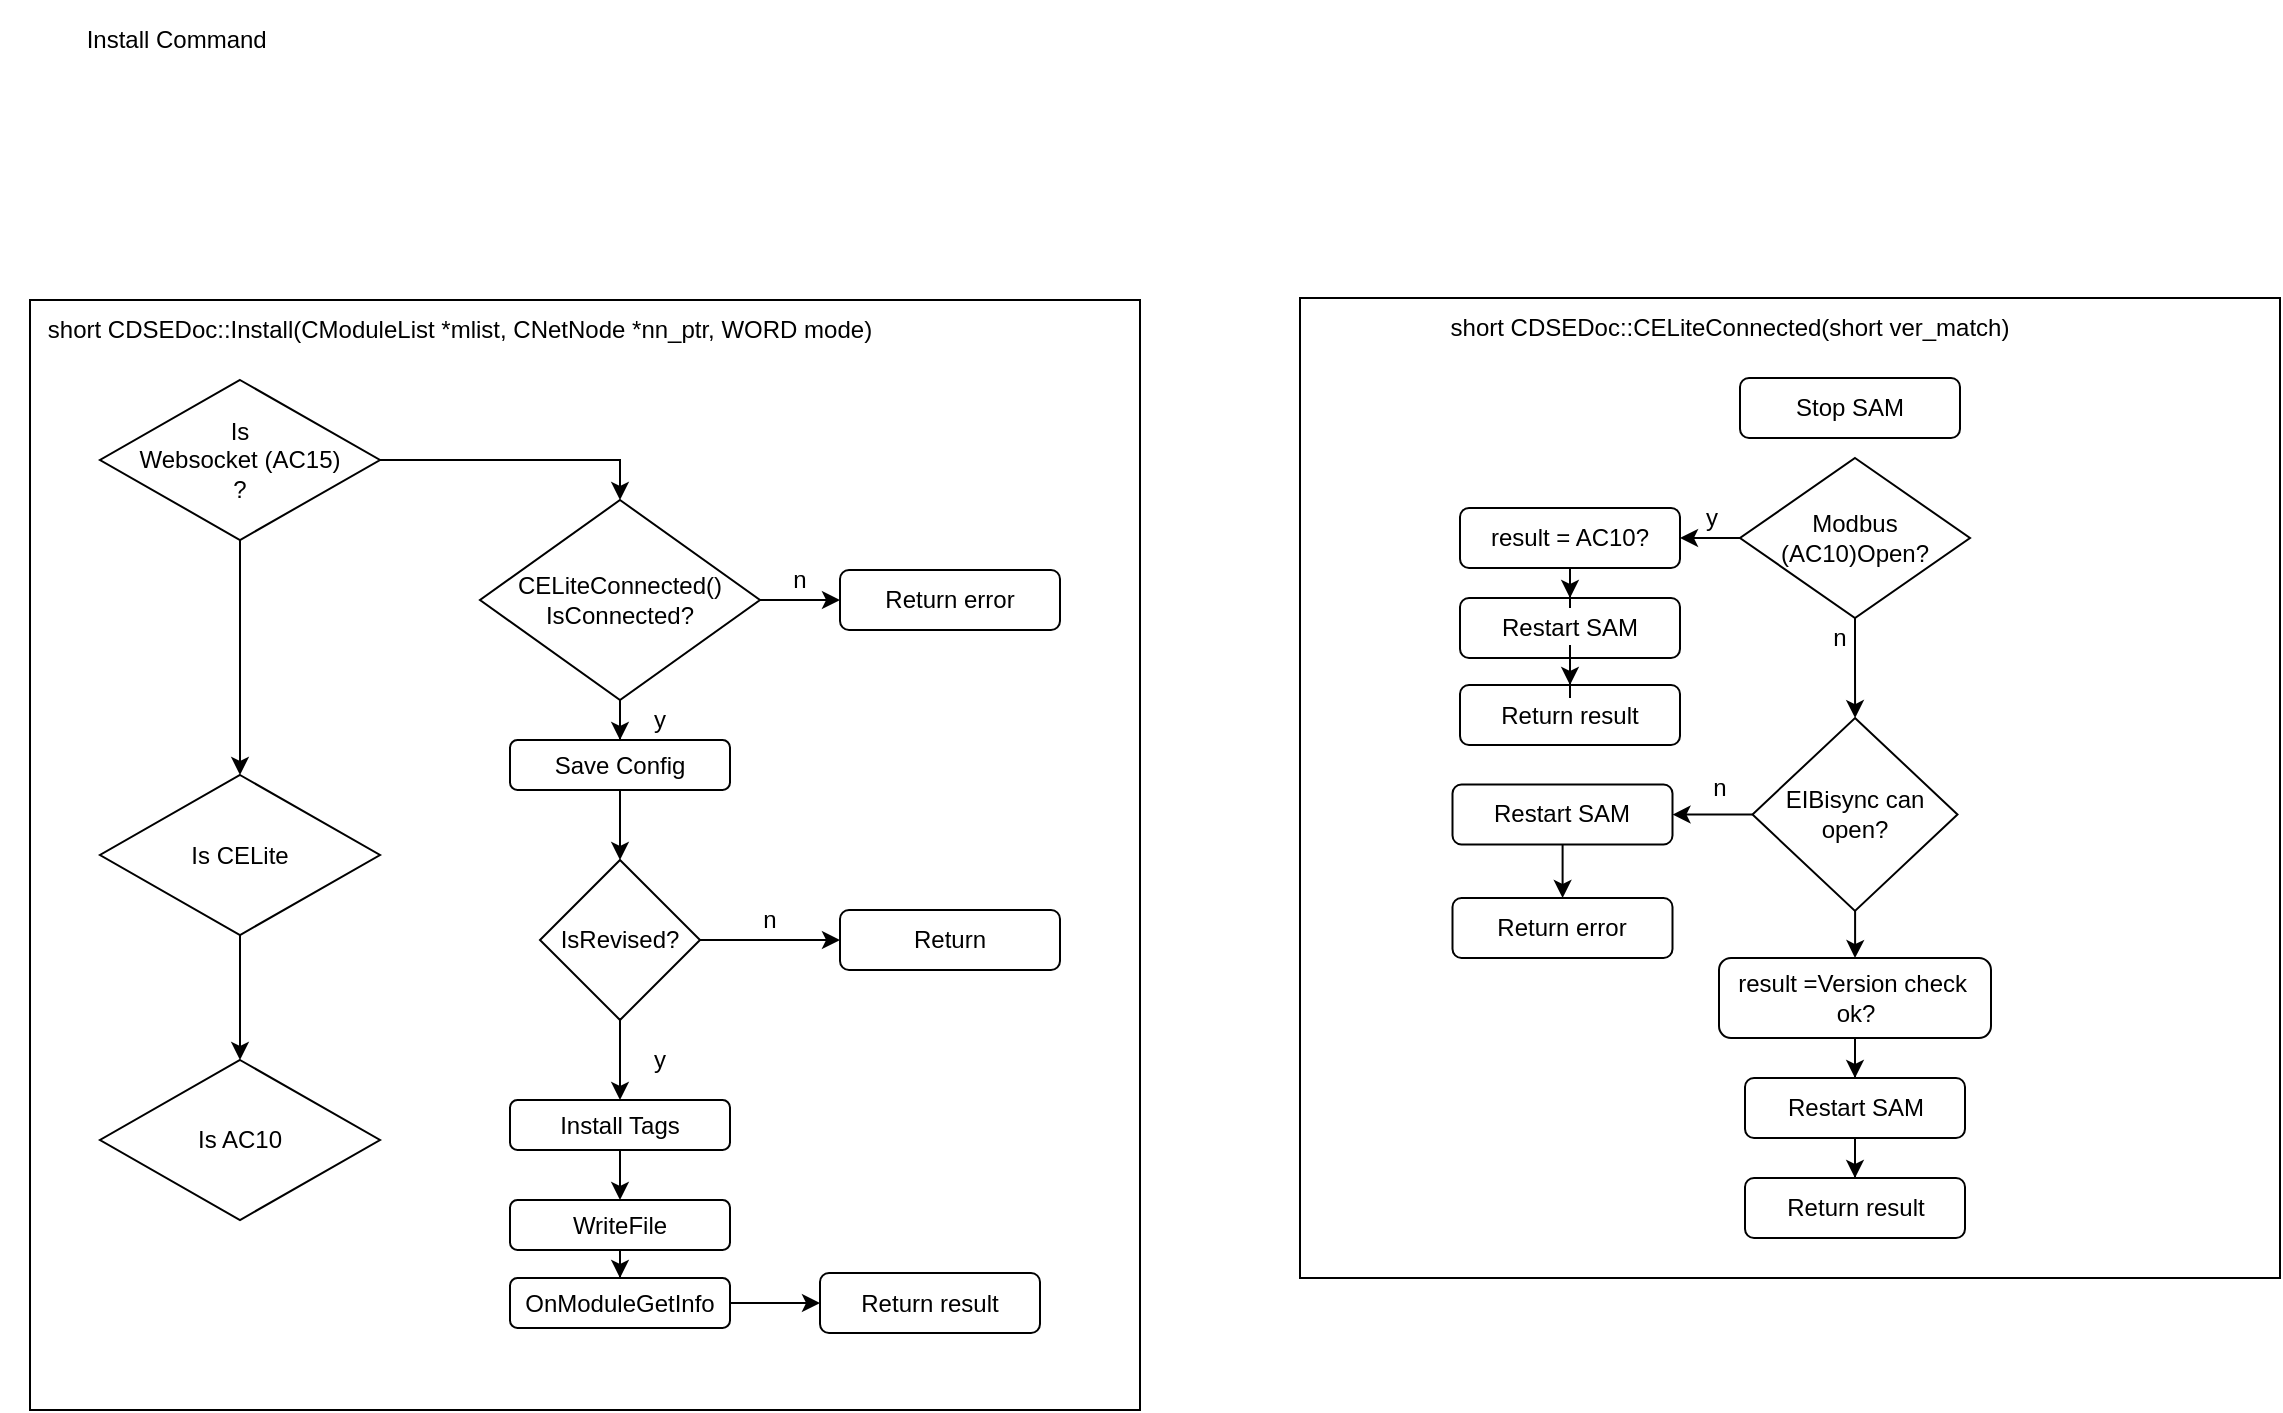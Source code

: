 <mxfile version="13.8.1" type="github">
  <diagram id="nW3yu8sJXAvutyUkPIp9" name="Page-1">
    <mxGraphModel dx="1422" dy="794" grid="1" gridSize="10" guides="1" tooltips="1" connect="1" arrows="1" fold="1" page="1" pageScale="1" pageWidth="1169" pageHeight="827" math="0" shadow="0">
      <root>
        <mxCell id="0" />
        <mxCell id="1" parent="0" />
        <mxCell id="T1-t7WzNxzWoTqqxb-53-5" value="" style="whiteSpace=wrap;html=1;aspect=fixed;" vertex="1" parent="1">
          <mxGeometry x="25" y="170" width="555" height="555" as="geometry" />
        </mxCell>
        <mxCell id="T1-t7WzNxzWoTqqxb-53-1" value="Install Command&amp;nbsp;" style="text;html=1;strokeColor=none;fillColor=none;align=center;verticalAlign=middle;whiteSpace=wrap;rounded=0;" vertex="1" parent="1">
          <mxGeometry x="10" y="20" width="180" height="40" as="geometry" />
        </mxCell>
        <mxCell id="T1-t7WzNxzWoTqqxb-53-6" value="short CDSEDoc::Install(CModuleList *mlist, CNetNode *nn_ptr, WORD mode)" style="text;html=1;strokeColor=none;fillColor=none;align=center;verticalAlign=middle;whiteSpace=wrap;rounded=0;" vertex="1" parent="1">
          <mxGeometry x="10" y="180" width="460" height="10" as="geometry" />
        </mxCell>
        <mxCell id="T1-t7WzNxzWoTqqxb-53-56" style="edgeStyle=orthogonalEdgeStyle;rounded=0;orthogonalLoop=1;jettySize=auto;html=1;entryX=0.5;entryY=0;entryDx=0;entryDy=0;" edge="1" parent="1" source="T1-t7WzNxzWoTqqxb-53-48" target="T1-t7WzNxzWoTqqxb-53-55">
          <mxGeometry relative="1" as="geometry" />
        </mxCell>
        <mxCell id="T1-t7WzNxzWoTqqxb-53-48" value="Save Config" style="rounded=1;whiteSpace=wrap;html=1;" vertex="1" parent="1">
          <mxGeometry x="265" y="390" width="110" height="25" as="geometry" />
        </mxCell>
        <mxCell id="T1-t7WzNxzWoTqqxb-53-54" style="edgeStyle=orthogonalEdgeStyle;rounded=0;orthogonalLoop=1;jettySize=auto;html=1;entryX=0.5;entryY=0;entryDx=0;entryDy=0;" edge="1" parent="1" source="T1-t7WzNxzWoTqqxb-53-53" target="T1-t7WzNxzWoTqqxb-53-58">
          <mxGeometry relative="1" as="geometry">
            <mxPoint x="335" y="265" as="targetPoint" />
          </mxGeometry>
        </mxCell>
        <mxCell id="T1-t7WzNxzWoTqqxb-53-97" style="edgeStyle=orthogonalEdgeStyle;rounded=0;orthogonalLoop=1;jettySize=auto;html=1;" edge="1" parent="1" source="T1-t7WzNxzWoTqqxb-53-53" target="T1-t7WzNxzWoTqqxb-53-96">
          <mxGeometry relative="1" as="geometry" />
        </mxCell>
        <mxCell id="T1-t7WzNxzWoTqqxb-53-53" value="Is &lt;br&gt;Websocket&amp;nbsp;(AC15)&lt;br&gt;?" style="rhombus;whiteSpace=wrap;html=1;" vertex="1" parent="1">
          <mxGeometry x="60" y="210" width="140" height="80" as="geometry" />
        </mxCell>
        <mxCell id="T1-t7WzNxzWoTqqxb-53-91" style="edgeStyle=orthogonalEdgeStyle;rounded=0;orthogonalLoop=1;jettySize=auto;html=1;entryX=0;entryY=0.5;entryDx=0;entryDy=0;" edge="1" parent="1" source="T1-t7WzNxzWoTqqxb-53-55" target="T1-t7WzNxzWoTqqxb-53-90">
          <mxGeometry relative="1" as="geometry" />
        </mxCell>
        <mxCell id="T1-t7WzNxzWoTqqxb-53-94" style="edgeStyle=orthogonalEdgeStyle;rounded=0;orthogonalLoop=1;jettySize=auto;html=1;" edge="1" parent="1" source="T1-t7WzNxzWoTqqxb-53-55" target="T1-t7WzNxzWoTqqxb-53-93">
          <mxGeometry relative="1" as="geometry" />
        </mxCell>
        <mxCell id="T1-t7WzNxzWoTqqxb-53-55" value="IsRevised?" style="rhombus;whiteSpace=wrap;html=1;" vertex="1" parent="1">
          <mxGeometry x="280" y="450" width="80" height="80" as="geometry" />
        </mxCell>
        <mxCell id="T1-t7WzNxzWoTqqxb-53-57" value="" style="group" vertex="1" connectable="0" parent="1">
          <mxGeometry x="660" y="169" width="490" height="490" as="geometry" />
        </mxCell>
        <mxCell id="T1-t7WzNxzWoTqqxb-53-7" value="" style="whiteSpace=wrap;html=1;aspect=fixed;" vertex="1" parent="T1-t7WzNxzWoTqqxb-53-57">
          <mxGeometry width="490" height="490" as="geometry" />
        </mxCell>
        <mxCell id="T1-t7WzNxzWoTqqxb-53-8" value="short CDSEDoc::CELiteConnected(short ver_match)" style="text;html=1;strokeColor=none;fillColor=none;align=center;verticalAlign=middle;whiteSpace=wrap;rounded=0;" vertex="1" parent="T1-t7WzNxzWoTqqxb-53-57">
          <mxGeometry x="50" y="10" width="330" height="10" as="geometry" />
        </mxCell>
        <mxCell id="T1-t7WzNxzWoTqqxb-53-9" value="Stop SAM" style="rounded=1;whiteSpace=wrap;html=1;" vertex="1" parent="T1-t7WzNxzWoTqqxb-53-57">
          <mxGeometry x="220" y="40" width="110" height="30" as="geometry" />
        </mxCell>
        <mxCell id="T1-t7WzNxzWoTqqxb-53-11" value="Modbus (AC10)Open?" style="rhombus;whiteSpace=wrap;html=1;" vertex="1" parent="T1-t7WzNxzWoTqqxb-53-57">
          <mxGeometry x="220" y="80" width="115" height="80" as="geometry" />
        </mxCell>
        <mxCell id="T1-t7WzNxzWoTqqxb-53-12" value="EIBisync can open?" style="rhombus;whiteSpace=wrap;html=1;" vertex="1" parent="T1-t7WzNxzWoTqqxb-53-57">
          <mxGeometry x="226.25" y="210" width="102.5" height="96.5" as="geometry" />
        </mxCell>
        <mxCell id="T1-t7WzNxzWoTqqxb-53-22" value="" style="edgeStyle=orthogonalEdgeStyle;rounded=0;orthogonalLoop=1;jettySize=auto;html=1;" edge="1" parent="T1-t7WzNxzWoTqqxb-53-57" source="T1-t7WzNxzWoTqqxb-53-11" target="T1-t7WzNxzWoTqqxb-53-12">
          <mxGeometry relative="1" as="geometry" />
        </mxCell>
        <mxCell id="T1-t7WzNxzWoTqqxb-53-13" value="Restart SAM" style="rounded=1;whiteSpace=wrap;html=1;" vertex="1" parent="T1-t7WzNxzWoTqqxb-53-57">
          <mxGeometry x="80" y="150" width="110" height="30" as="geometry" />
        </mxCell>
        <mxCell id="T1-t7WzNxzWoTqqxb-53-14" value="Return error" style="rounded=1;whiteSpace=wrap;html=1;" vertex="1" parent="T1-t7WzNxzWoTqqxb-53-57">
          <mxGeometry x="76.25" y="300" width="110" height="30" as="geometry" />
        </mxCell>
        <mxCell id="T1-t7WzNxzWoTqqxb-53-29" value="" style="edgeStyle=orthogonalEdgeStyle;rounded=0;orthogonalLoop=1;jettySize=auto;html=1;entryX=0.5;entryY=0;entryDx=0;entryDy=0;" edge="1" parent="T1-t7WzNxzWoTqqxb-53-57" source="T1-t7WzNxzWoTqqxb-53-19" target="T1-t7WzNxzWoTqqxb-53-13">
          <mxGeometry relative="1" as="geometry" />
        </mxCell>
        <mxCell id="T1-t7WzNxzWoTqqxb-53-19" value="result = AC10?" style="rounded=1;whiteSpace=wrap;html=1;" vertex="1" parent="T1-t7WzNxzWoTqqxb-53-57">
          <mxGeometry x="80" y="105" width="110" height="30" as="geometry" />
        </mxCell>
        <mxCell id="T1-t7WzNxzWoTqqxb-53-20" value="" style="edgeStyle=orthogonalEdgeStyle;rounded=0;orthogonalLoop=1;jettySize=auto;html=1;" edge="1" parent="T1-t7WzNxzWoTqqxb-53-57" source="T1-t7WzNxzWoTqqxb-53-11" target="T1-t7WzNxzWoTqqxb-53-19">
          <mxGeometry relative="1" as="geometry" />
        </mxCell>
        <mxCell id="T1-t7WzNxzWoTqqxb-53-21" value="Return result" style="rounded=1;whiteSpace=wrap;html=1;" vertex="1" parent="T1-t7WzNxzWoTqqxb-53-57">
          <mxGeometry x="80" y="193.5" width="110" height="30" as="geometry" />
        </mxCell>
        <mxCell id="T1-t7WzNxzWoTqqxb-53-30" value="" style="edgeStyle=orthogonalEdgeStyle;rounded=0;orthogonalLoop=1;jettySize=auto;html=1;entryX=0.5;entryY=0;entryDx=0;entryDy=0;" edge="1" parent="T1-t7WzNxzWoTqqxb-53-57" source="T1-t7WzNxzWoTqqxb-53-13" target="T1-t7WzNxzWoTqqxb-53-21">
          <mxGeometry relative="1" as="geometry" />
        </mxCell>
        <mxCell id="T1-t7WzNxzWoTqqxb-53-23" value="y" style="text;html=1;strokeColor=none;fillColor=none;align=center;verticalAlign=middle;whiteSpace=wrap;rounded=0;" vertex="1" parent="T1-t7WzNxzWoTqqxb-53-57">
          <mxGeometry x="186.25" y="100" width="40" height="20" as="geometry" />
        </mxCell>
        <mxCell id="T1-t7WzNxzWoTqqxb-53-24" value="n" style="text;html=1;strokeColor=none;fillColor=none;align=center;verticalAlign=middle;whiteSpace=wrap;rounded=0;" vertex="1" parent="T1-t7WzNxzWoTqqxb-53-57">
          <mxGeometry x="250" y="160" width="40" height="20" as="geometry" />
        </mxCell>
        <mxCell id="T1-t7WzNxzWoTqqxb-53-32" value="" style="edgeStyle=orthogonalEdgeStyle;rounded=0;orthogonalLoop=1;jettySize=auto;html=1;" edge="1" parent="T1-t7WzNxzWoTqqxb-53-57" source="T1-t7WzNxzWoTqqxb-53-25" target="T1-t7WzNxzWoTqqxb-53-14">
          <mxGeometry relative="1" as="geometry" />
        </mxCell>
        <mxCell id="T1-t7WzNxzWoTqqxb-53-25" value="Restart SAM" style="rounded=1;whiteSpace=wrap;html=1;" vertex="1" parent="T1-t7WzNxzWoTqqxb-53-57">
          <mxGeometry x="76.25" y="243.25" width="110" height="30" as="geometry" />
        </mxCell>
        <mxCell id="T1-t7WzNxzWoTqqxb-53-26" value="" style="edgeStyle=orthogonalEdgeStyle;rounded=0;orthogonalLoop=1;jettySize=auto;html=1;" edge="1" parent="T1-t7WzNxzWoTqqxb-53-57" source="T1-t7WzNxzWoTqqxb-53-12" target="T1-t7WzNxzWoTqqxb-53-25">
          <mxGeometry relative="1" as="geometry" />
        </mxCell>
        <mxCell id="T1-t7WzNxzWoTqqxb-53-27" value="n" style="text;html=1;strokeColor=none;fillColor=none;align=center;verticalAlign=middle;whiteSpace=wrap;rounded=0;" vertex="1" parent="T1-t7WzNxzWoTqqxb-53-57">
          <mxGeometry x="190" y="235" width="40" height="20" as="geometry" />
        </mxCell>
        <mxCell id="T1-t7WzNxzWoTqqxb-53-34" value="Restart SAM" style="rounded=1;whiteSpace=wrap;html=1;" vertex="1" parent="T1-t7WzNxzWoTqqxb-53-57">
          <mxGeometry x="222.5" y="390" width="110" height="30" as="geometry" />
        </mxCell>
        <mxCell id="T1-t7WzNxzWoTqqxb-53-43" style="edgeStyle=orthogonalEdgeStyle;rounded=0;orthogonalLoop=1;jettySize=auto;html=1;" edge="1" parent="T1-t7WzNxzWoTqqxb-53-57" source="T1-t7WzNxzWoTqqxb-53-38" target="T1-t7WzNxzWoTqqxb-53-34">
          <mxGeometry relative="1" as="geometry" />
        </mxCell>
        <mxCell id="T1-t7WzNxzWoTqqxb-53-38" value="&lt;span&gt;result =Version check&amp;nbsp;&lt;/span&gt;&lt;br&gt;&lt;span&gt;ok?&lt;/span&gt;" style="rounded=1;whiteSpace=wrap;html=1;" vertex="1" parent="T1-t7WzNxzWoTqqxb-53-57">
          <mxGeometry x="209.5" y="330" width="136" height="40" as="geometry" />
        </mxCell>
        <mxCell id="T1-t7WzNxzWoTqqxb-53-40" style="edgeStyle=orthogonalEdgeStyle;rounded=0;orthogonalLoop=1;jettySize=auto;html=1;" edge="1" parent="T1-t7WzNxzWoTqqxb-53-57" source="T1-t7WzNxzWoTqqxb-53-12" target="T1-t7WzNxzWoTqqxb-53-38">
          <mxGeometry relative="1" as="geometry" />
        </mxCell>
        <mxCell id="T1-t7WzNxzWoTqqxb-53-41" value="Return result" style="rounded=1;whiteSpace=wrap;html=1;" vertex="1" parent="T1-t7WzNxzWoTqqxb-53-57">
          <mxGeometry x="222.5" y="440" width="110" height="30" as="geometry" />
        </mxCell>
        <mxCell id="T1-t7WzNxzWoTqqxb-53-44" style="edgeStyle=orthogonalEdgeStyle;rounded=0;orthogonalLoop=1;jettySize=auto;html=1;entryX=0.5;entryY=0;entryDx=0;entryDy=0;" edge="1" parent="T1-t7WzNxzWoTqqxb-53-57" source="T1-t7WzNxzWoTqqxb-53-34" target="T1-t7WzNxzWoTqqxb-53-41">
          <mxGeometry relative="1" as="geometry" />
        </mxCell>
        <mxCell id="T1-t7WzNxzWoTqqxb-53-59" style="edgeStyle=orthogonalEdgeStyle;rounded=0;orthogonalLoop=1;jettySize=auto;html=1;" edge="1" parent="1" source="T1-t7WzNxzWoTqqxb-53-58" target="T1-t7WzNxzWoTqqxb-53-48">
          <mxGeometry relative="1" as="geometry" />
        </mxCell>
        <mxCell id="T1-t7WzNxzWoTqqxb-53-87" style="edgeStyle=orthogonalEdgeStyle;rounded=0;orthogonalLoop=1;jettySize=auto;html=1;entryX=0;entryY=0.5;entryDx=0;entryDy=0;" edge="1" parent="1" source="T1-t7WzNxzWoTqqxb-53-58" target="T1-t7WzNxzWoTqqxb-53-86">
          <mxGeometry relative="1" as="geometry" />
        </mxCell>
        <mxCell id="T1-t7WzNxzWoTqqxb-53-58" value="CELiteConnected()&lt;br&gt;IsConnected?" style="rhombus;whiteSpace=wrap;html=1;" vertex="1" parent="1">
          <mxGeometry x="250" y="270" width="140" height="100" as="geometry" />
        </mxCell>
        <mxCell id="T1-t7WzNxzWoTqqxb-53-86" value="Return error" style="rounded=1;whiteSpace=wrap;html=1;" vertex="1" parent="1">
          <mxGeometry x="430" y="305" width="110" height="30" as="geometry" />
        </mxCell>
        <mxCell id="T1-t7WzNxzWoTqqxb-53-88" value="n" style="text;html=1;strokeColor=none;fillColor=none;align=center;verticalAlign=middle;whiteSpace=wrap;rounded=0;" vertex="1" parent="1">
          <mxGeometry x="390" y="300" width="40" height="20" as="geometry" />
        </mxCell>
        <mxCell id="T1-t7WzNxzWoTqqxb-53-89" value="y" style="text;html=1;strokeColor=none;fillColor=none;align=center;verticalAlign=middle;whiteSpace=wrap;rounded=0;" vertex="1" parent="1">
          <mxGeometry x="320" y="370" width="40" height="20" as="geometry" />
        </mxCell>
        <mxCell id="T1-t7WzNxzWoTqqxb-53-90" value="Return" style="rounded=1;whiteSpace=wrap;html=1;" vertex="1" parent="1">
          <mxGeometry x="430" y="475" width="110" height="30" as="geometry" />
        </mxCell>
        <mxCell id="T1-t7WzNxzWoTqqxb-53-92" value="n" style="text;html=1;strokeColor=none;fillColor=none;align=center;verticalAlign=middle;whiteSpace=wrap;rounded=0;" vertex="1" parent="1">
          <mxGeometry x="375" y="470" width="40" height="20" as="geometry" />
        </mxCell>
        <mxCell id="T1-t7WzNxzWoTqqxb-53-100" style="edgeStyle=orthogonalEdgeStyle;rounded=0;orthogonalLoop=1;jettySize=auto;html=1;entryX=0.5;entryY=0;entryDx=0;entryDy=0;" edge="1" parent="1" source="T1-t7WzNxzWoTqqxb-53-93" target="T1-t7WzNxzWoTqqxb-53-99">
          <mxGeometry relative="1" as="geometry" />
        </mxCell>
        <mxCell id="T1-t7WzNxzWoTqqxb-53-93" value="Install Tags" style="rounded=1;whiteSpace=wrap;html=1;" vertex="1" parent="1">
          <mxGeometry x="265" y="570" width="110" height="25" as="geometry" />
        </mxCell>
        <mxCell id="T1-t7WzNxzWoTqqxb-53-95" value="y" style="text;html=1;strokeColor=none;fillColor=none;align=center;verticalAlign=middle;whiteSpace=wrap;rounded=0;" vertex="1" parent="1">
          <mxGeometry x="320" y="540" width="40" height="20" as="geometry" />
        </mxCell>
        <mxCell id="T1-t7WzNxzWoTqqxb-53-105" style="edgeStyle=orthogonalEdgeStyle;rounded=0;orthogonalLoop=1;jettySize=auto;html=1;" edge="1" parent="1" source="T1-t7WzNxzWoTqqxb-53-96" target="T1-t7WzNxzWoTqqxb-53-104">
          <mxGeometry relative="1" as="geometry" />
        </mxCell>
        <mxCell id="T1-t7WzNxzWoTqqxb-53-96" value="Is CELite" style="rhombus;whiteSpace=wrap;html=1;" vertex="1" parent="1">
          <mxGeometry x="60" y="407.5" width="140" height="80" as="geometry" />
        </mxCell>
        <mxCell id="T1-t7WzNxzWoTqqxb-53-98" value="Return result" style="rounded=1;whiteSpace=wrap;html=1;" vertex="1" parent="1">
          <mxGeometry x="420" y="656.5" width="110" height="30" as="geometry" />
        </mxCell>
        <mxCell id="T1-t7WzNxzWoTqqxb-53-102" style="edgeStyle=orthogonalEdgeStyle;rounded=0;orthogonalLoop=1;jettySize=auto;html=1;entryX=0.5;entryY=0;entryDx=0;entryDy=0;" edge="1" parent="1" source="T1-t7WzNxzWoTqqxb-53-99" target="T1-t7WzNxzWoTqqxb-53-101">
          <mxGeometry relative="1" as="geometry" />
        </mxCell>
        <mxCell id="T1-t7WzNxzWoTqqxb-53-99" value="WriteFile" style="rounded=1;whiteSpace=wrap;html=1;" vertex="1" parent="1">
          <mxGeometry x="265" y="620" width="110" height="25" as="geometry" />
        </mxCell>
        <mxCell id="T1-t7WzNxzWoTqqxb-53-103" style="edgeStyle=orthogonalEdgeStyle;rounded=0;orthogonalLoop=1;jettySize=auto;html=1;entryX=0;entryY=0.5;entryDx=0;entryDy=0;" edge="1" parent="1" source="T1-t7WzNxzWoTqqxb-53-101" target="T1-t7WzNxzWoTqqxb-53-98">
          <mxGeometry relative="1" as="geometry" />
        </mxCell>
        <mxCell id="T1-t7WzNxzWoTqqxb-53-101" value="OnModuleGetInfo" style="rounded=1;whiteSpace=wrap;html=1;" vertex="1" parent="1">
          <mxGeometry x="265" y="659" width="110" height="25" as="geometry" />
        </mxCell>
        <mxCell id="T1-t7WzNxzWoTqqxb-53-104" value="Is AC10" style="rhombus;whiteSpace=wrap;html=1;" vertex="1" parent="1">
          <mxGeometry x="60" y="550" width="140" height="80" as="geometry" />
        </mxCell>
      </root>
    </mxGraphModel>
  </diagram>
</mxfile>
